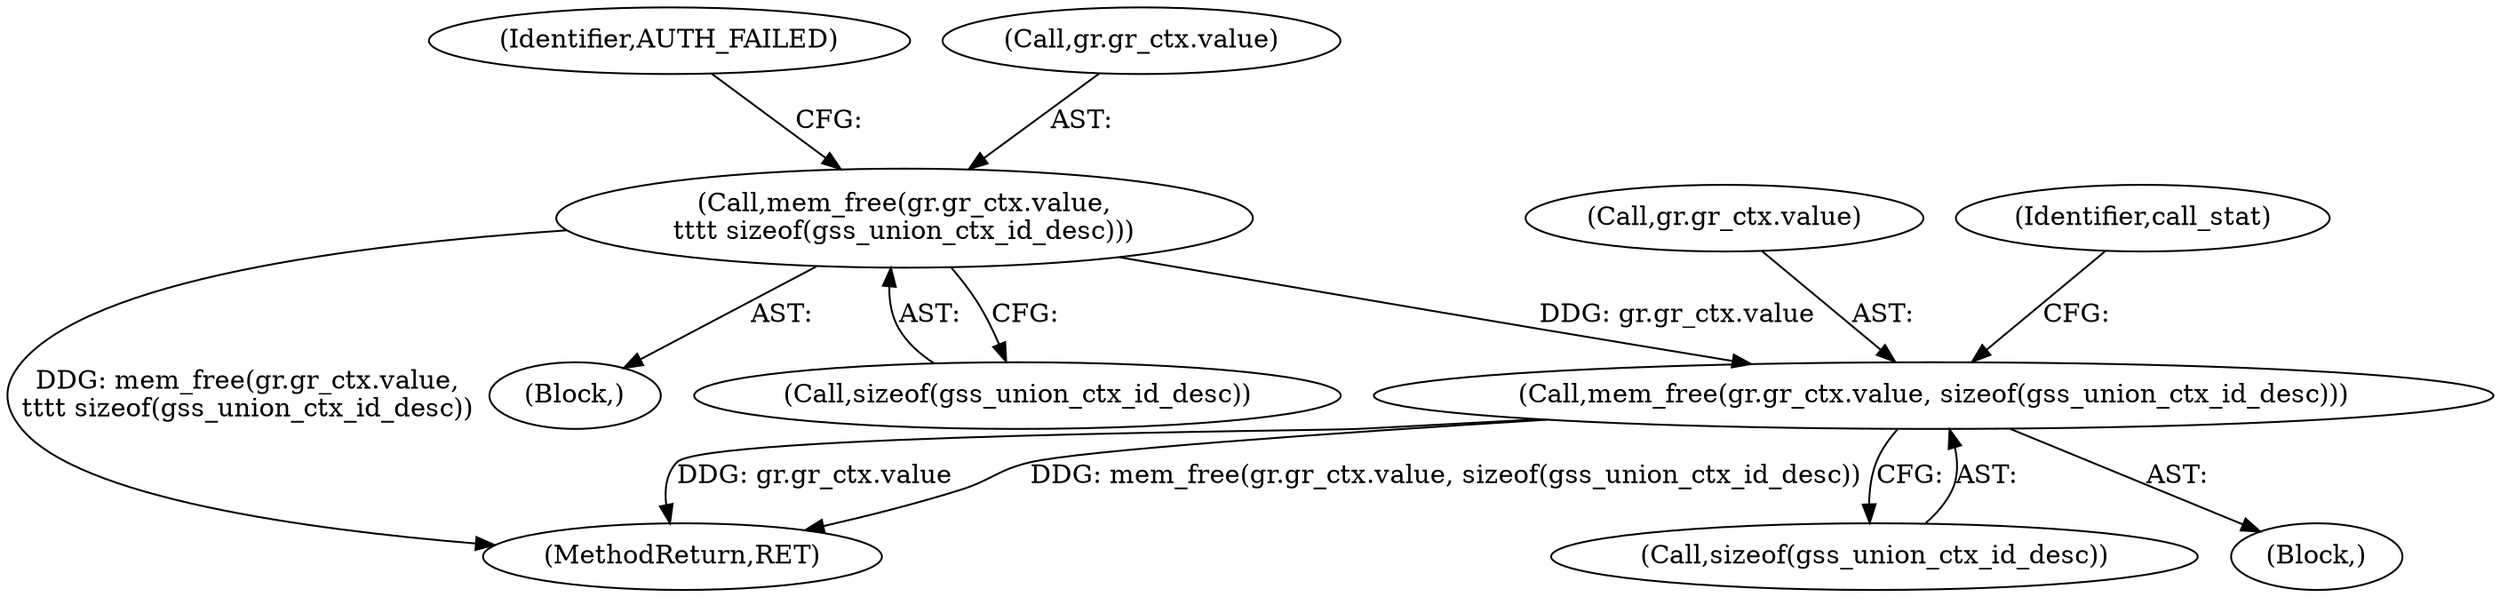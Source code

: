 digraph "1_krb5_5bb8a6b9c9eb8dd22bc9526751610aaa255ead9c@del" {
"1000468" [label="(Call,mem_free(gr.gr_ctx.value,\n\t\t\t\t sizeof(gss_union_ctx_id_desc)))"];
"1000507" [label="(Call,mem_free(gr.gr_ctx.value, sizeof(gss_union_ctx_id_desc)))"];
"1000517" [label="(Identifier,call_stat)"];
"1000474" [label="(Call,sizeof(gss_union_ctx_id_desc))"];
"1000513" [label="(Call,sizeof(gss_union_ctx_id_desc))"];
"1000477" [label="(Identifier,AUTH_FAILED)"];
"1000632" [label="(MethodReturn,RET)"];
"1000508" [label="(Call,gr.gr_ctx.value)"];
"1000428" [label="(Block,)"];
"1000469" [label="(Call,gr.gr_ctx.value)"];
"1000460" [label="(Block,)"];
"1000468" [label="(Call,mem_free(gr.gr_ctx.value,\n\t\t\t\t sizeof(gss_union_ctx_id_desc)))"];
"1000507" [label="(Call,mem_free(gr.gr_ctx.value, sizeof(gss_union_ctx_id_desc)))"];
"1000468" -> "1000460"  [label="AST: "];
"1000468" -> "1000474"  [label="CFG: "];
"1000469" -> "1000468"  [label="AST: "];
"1000474" -> "1000468"  [label="AST: "];
"1000477" -> "1000468"  [label="CFG: "];
"1000468" -> "1000632"  [label="DDG: mem_free(gr.gr_ctx.value,\n\t\t\t\t sizeof(gss_union_ctx_id_desc))"];
"1000468" -> "1000507"  [label="DDG: gr.gr_ctx.value"];
"1000507" -> "1000428"  [label="AST: "];
"1000507" -> "1000513"  [label="CFG: "];
"1000508" -> "1000507"  [label="AST: "];
"1000513" -> "1000507"  [label="AST: "];
"1000517" -> "1000507"  [label="CFG: "];
"1000507" -> "1000632"  [label="DDG: mem_free(gr.gr_ctx.value, sizeof(gss_union_ctx_id_desc))"];
"1000507" -> "1000632"  [label="DDG: gr.gr_ctx.value"];
}
